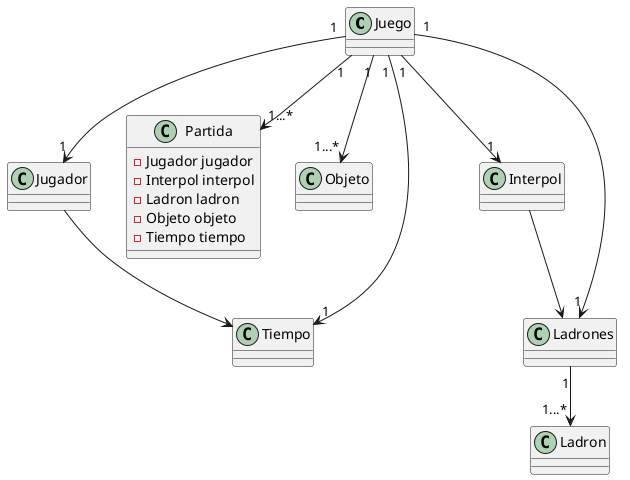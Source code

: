 @startuml

class Juego{}

class Jugador{}

class Partida{
    - Jugador jugador
    - Interpol interpol
    - Ladron ladron
    - Objeto objeto
    - Tiempo tiempo
}

class Objeto{}

class Interpol{}

class Tiempo{}

Juego "1"-->"1" Jugador
Juego "1"-->"1" Tiempo
Juego "1"-->"1...*" Partida
Juego "1"-->"1" Interpol
Juego "1"-->"1...*" Objeto
Juego "1"-->"1" Ladrones

Jugador --> Tiempo
Interpol --> Ladrones
Ladrones "1"-->"1...*" Ladron

@enduml